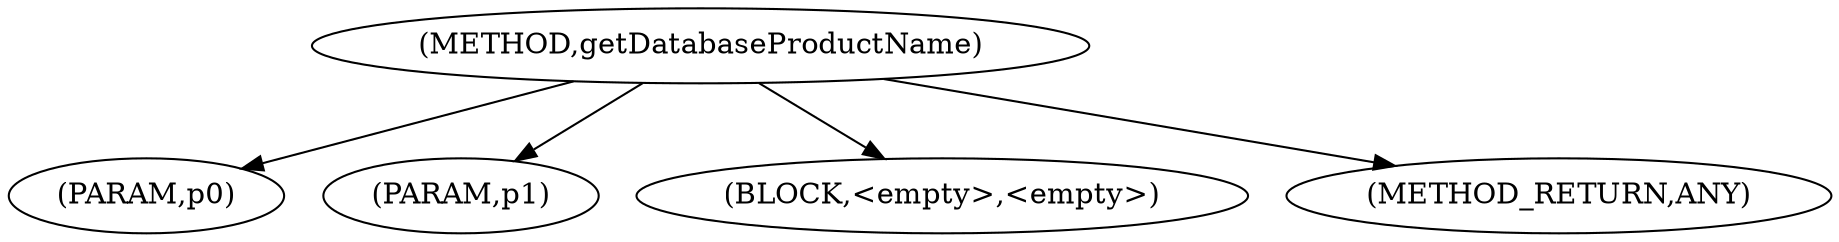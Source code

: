 digraph "getDatabaseProductName" {  
"2013" [label = <(METHOD,getDatabaseProductName)> ]
"2014" [label = <(PARAM,p0)> ]
"2015" [label = <(PARAM,p1)> ]
"2016" [label = <(BLOCK,&lt;empty&gt;,&lt;empty&gt;)> ]
"2017" [label = <(METHOD_RETURN,ANY)> ]
  "2013" -> "2014" 
  "2013" -> "2015" 
  "2013" -> "2016" 
  "2013" -> "2017" 
}
